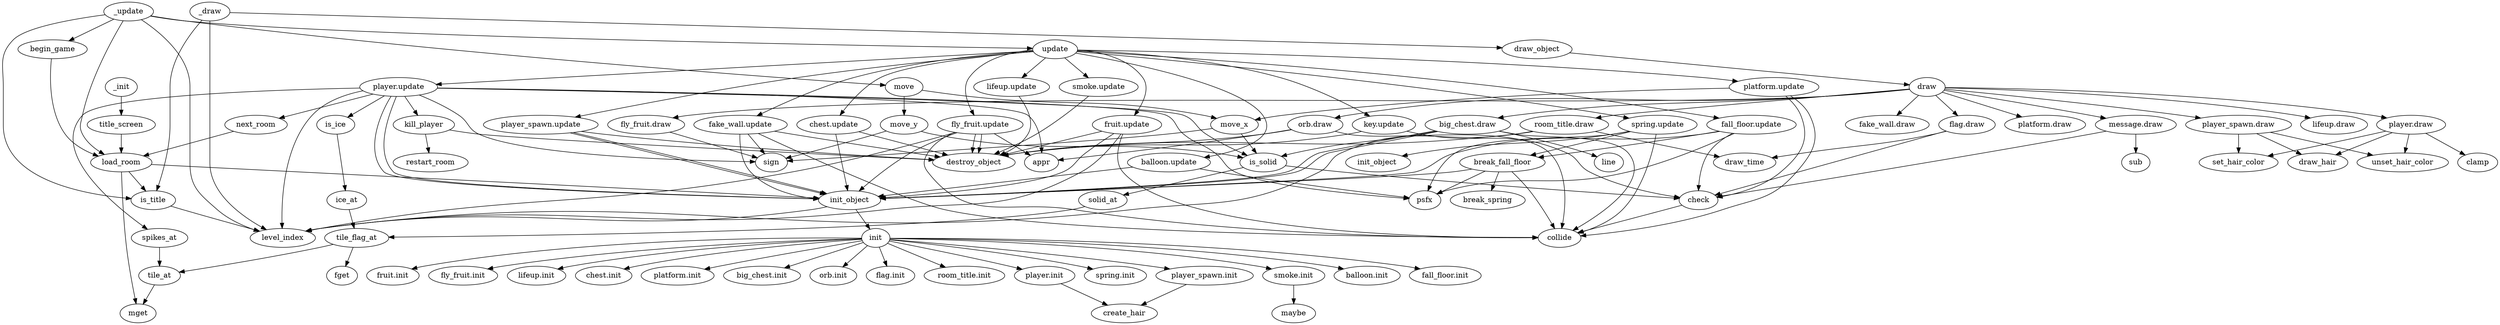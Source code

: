 digraph G {
  K = 0.4

  "_init"
  "title_screen"
  "begin_game"
  "level_index"
  "is_title"
  "player.init"
  "player.update"
  "player.draw"
  "psfx"
  "create_hair"
  "set_hair_color"
  "draw_hair"
  "unset_hair_color"
  "player_spawn.init"
  "player_spawn.update"
  "player_spawn.draw"
  "spring.init"
  "spring.update"
  "break_spring"
  "balloon.init"
  "balloon.update"
  "fall_floor.init"
  "fall_floor.update"
  "break_fall_floor"
  "smoke.init"
  "smoke.update"
  "fruit.init"
  "fruit.update"
  "fly_fruit.init"
  "fly_fruit.update"
  "fly_fruit.draw"
  "lifeup.init"
  "lifeup.update"
  "lifeup.draw"
  "fake_wall.update"
  "fake_wall.draw"
  "key.update"
  "chest.init"
  "chest.update"
  "platform.init"
  "platform.update"
  "platform.draw"
  "message.draw"
  "big_chest.init"
  "big_chest.draw"
  "orb.init"
  "orb.draw"
  "flag.init"
  "flag.draw"
  "room_title.init"
  "room_title.draw"
  "init_object"
  "is_solid"
  "is_ice"
  "collide"
  "check"
  "move"
  "move_x"
  "move_y"
  "destroy_object"
  "kill_player"
  "restart_room"
  "next_room"
  "load_room"
  "_update"
  "_draw"
  "draw_object"
  "draw_time"
  "clamp"
  "appr"
  "sign"
  "maybe"
  "solid_at"
  "ice_at"
  "tile_flag_at"
  "tile_at"
  "spikes_at"
  "init"
  "update"
  "draw"

  "_init" -> "title_screen"
  # "title_screen" -> "add"
  # "title_screen" -> "music"
  "title_screen" -> "load_room"
  # "begin_game" -> "music"
  "begin_game" -> "load_room"
  "is_title" -> "level_index"
  "player.init" -> "create_hair"
  # "player.update" -> "btn"
  "player.update" -> "spikes_at"
  "player.update" -> "kill_player"
  "player.update" -> "is_solid"
  "player.update" -> "is_ice"
  "player.update" -> "init_object"
  "player.update" -> "psfx"
  "player.update" -> "init_object"
  "player.update" -> "appr"
  # "player.update" -> "abs"
  "player.update" -> "sign"
  # "player.update" -> "rnd"
  "player.update" -> "level_index"
  "player.update" -> "next_room"
  "player.draw" -> "clamp"
  "player.draw" -> "set_hair_color"
  "player.draw" -> "draw_hair"
  # "player.draw" -> "spr"
  "player.draw" -> "unset_hair_color"
  # "psfx" -> "sfx"
  # "create_hair" -> "add"
  # "create_hair" -> "max"
  # "create_hair" -> "min"
  # "set_hair_color" -> "pal"
  # "set_hair_color" -> "flr"
  # "draw_hair" -> "btn"
  # "draw_hair" -> "foreach"
  # "draw_hair" -> "circfill"
  # "unset_hair_color" -> "pal"
  # "player_spawn.init" -> "sfx"
  "player_spawn.init" -> "create_hair"
  "player_spawn.update" -> "init_object"
  # "player_spawn.update" -> "sfx"
  "player_spawn.update" -> "destroy_object"
  "player_spawn.update" -> "init_object"
  "player_spawn.draw" -> "set_hair_color"
  "player_spawn.draw" -> "draw_hair"
  # "player_spawn.draw" -> "spr"
  "player_spawn.draw" -> "unset_hair_color"
  "spring.update" -> "collide"
  "spring.update" -> "init_object "
  "spring.update" -> "break_fall_floor"
  "spring.update" -> "psfx"
  # "balloon.init" -> "rnd"
  # "balloon.update" -> "sin"
  "balloon.update" -> "psfx"
  "balloon.update" -> "init_object"
  # "balloon.update" -> "spr"
  "fall_floor.update" -> "check"
  "fall_floor.update" -> "break_fall_floor"
  "fall_floor.update" -> "psfx"
  "fall_floor.update" -> "init_object"
  # "fall_floor.update" -> "spr"
  "break_fall_floor" -> "psfx"
  "break_fall_floor" -> "init_object"
  "break_fall_floor" -> "collide"
  "break_fall_floor" -> "break_spring"
  # "smoke.init" -> "rnd"
  "smoke.init" -> "maybe"
  "smoke.update" -> "destroy_object"
  "fruit.update" -> "collide"
  # "fruit.update" -> "sfx"
  "fruit.update" -> "level_index"
  "fruit.update" -> "init_object"
  "fruit.update" -> "destroy_object"
  # "fruit.update" -> "sin"
  # "fly_fruit.update" -> "sfx"
  "fly_fruit.update" -> "appr"
  "fly_fruit.update" -> "destroy_object"
  # "fly_fruit.update" -> "sin"
  "fly_fruit.update" -> "collide"
  # "fly_fruit.update" -> "sfx"
  "fly_fruit.update" -> "level_index"
  "fly_fruit.update" -> "init_object"
  "fly_fruit.update" -> "destroy_object"
  # "fly_fruit.draw" -> "sin"
  # "fly_fruit.draw" -> "max"
  "fly_fruit.draw" -> "sign"
  # "fly_fruit.draw" -> "spr"
  "lifeup.update" -> "destroy_object"
  # "lifeup.draw" -> "print"
  "fake_wall.update" -> "collide"
  "fake_wall.update" -> "sign"
  # "fake_wall.update" -> "sfx"
  "fake_wall.update" -> "destroy_object"
  "fake_wall.update" -> "init_object"
  # "fake_wall.draw" -> "spr"
  # "key.update" -> "flr"
  # "key.update" -> "sin"
  "key.update" -> "check"
  # "key.update" -> "sfx"
  "key.update" -> "destroy_object"
  # "chest.update" -> "rnd"
  # "chest.update" -> "sfx"
  "chest.update" -> "init_object"
  "chest.update" -> "destroy_object"
  "platform.update" -> "check"
  "platform.update" -> "collide"
  "platform.update" -> "move_x"
  # "platform.draw" -> "spr"
  "message.draw" -> "check"
  # "message.draw" -> "sfx"
  "message.draw" -> "sub"
  # "message.draw" -> "rectfill"
  # "message.draw" -> "print"
  "big_chest.draw" -> "collide"
  "big_chest.draw" -> "is_solid"
  # "big_chest.draw" -> "music"
  # "big_chest.draw" -> "sfx"
  "big_chest.draw" -> "init_object"
  # "big_chest.draw" -> "spr"
  # "big_chest.draw" -> "count"
  # "big_chest.draw" -> "add"
  # "big_chest.draw" -> "rnd"
  "big_chest.draw" -> "init_object"
  # "big_chest.draw" -> "foreach"
  "big_chest.draw" -> "line"
  # "big_chest.draw" -> "min"
  "orb.draw" -> "appr"
  "orb.draw" -> "collide"
  # "orb.draw" -> "sfx"
  "orb.draw" -> "destroy_object"
  # "orb.draw" -> "spr"
  # "orb.draw" -> "circfill"
  # "orb.draw" -> "cos"
  # "orb.draw" -> "sin"
  # "flag.init" -> "count"
  # "flag.draw" -> "spr"
  # "flag.draw" -> "rectfill"
  # "flag.draw" -> "print"
  "flag.draw" -> "draw_time"
  # "flag.draw" -> "print"
  "flag.draw" -> "check"
  # "flag.draw" -> "sfx"
  "room_title.draw" -> "destroy_object"
  # "room_title.draw" -> "rectfill"
  # "room_title.draw" -> "print"
  "room_title.draw" -> "level_index"
  "room_title.draw" -> "draw_time"
  "init_object" -> "level_index"
  # "init_object" -> "add"
  "init_object" -> "init"
  "is_solid" -> "check"
  "is_solid" -> "solid_at"
  "is_ice" -> "ice_at"
  # "collide" -> "count"
  "check" -> "collide"
  # "move" -> "flr"
  "move" -> "move_x"
  "move" -> "move_y"
  "move_x" -> "sign"
  # "move_x" -> "abs"
  "move_x" -> "is_solid"
  "move_y" -> "sign"
  # "move_y" -> "abs"
  "move_y" -> "is_solid"
  # "destroy_object" -> "del"
  # "kill_player" -> "sfx"
  "kill_player" -> "destroy_object"
  # "kill_player" -> "add"
  # "kill_player" -> "sin"
  # "kill_player" -> "cos"
  "kill_player" -> "restart_room"
  # "next_room" -> "music"
  "next_room" -> "load_room"
  # "load_room" -> "foreach"
  "load_room" -> "mget"
  "load_room" -> "init_object"
  "load_room" -> "is_title"
  "_update" -> "level_index"
  # "_update" -> "music"
  # "_update" -> "camera"
  # "_update" -> "rnd"
  "_update" -> "load_room"
  # "_update" -> "foreach"
  "_update" -> "move"
  "_update" -> "update"
  "_update" -> "is_title"
  # "_update" -> "btn"
  # "_update" -> "sfx"
  "_update" -> "begin_game"
  # "_update" -> "del"
  # "_draw" -> "pal"
  # "_draw" -> "rectfill"
  "_draw" -> "is_title"
  # "_draw" -> "foreach"
  # "_draw" -> "rnd"
  # "_draw" -> "map"
  "_draw" -> "draw_object"
  # "_draw" -> "sin"
  # "_draw" -> "min"
  # "_draw" -> "del"
  # "_draw" -> "print"
  "_draw" -> "level_index"
  # "_draw" -> "count"
  # "_draw" -> "abs"
  "draw_object" -> "draw"
  # "draw_object" -> "spr"
  # "draw_time" -> "flr"
  # "draw_time" -> "rectfill"
  # "draw_time" -> "print"
  # "clamp" -> "max"
  # "clamp" -> "min"
  # "appr" -> "max"
  # "appr" -> "min"
  # "maybe" -> "rnd"
  "solid_at" -> "tile_flag_at"
  "ice_at" -> "tile_flag_at"
  # "tile_flag_at" -> "max"
  # "tile_flag_at" -> "flr"
  # "tile_flag_at" -> "min"
  "tile_flag_at" -> "fget"
  "tile_flag_at" -> "tile_at"
  "tile_at" -> "mget"
  # "spikes_at" -> "max"
  # "spikes_at" -> "flr"
  # "spikes_at" -> "min"
  "spikes_at" -> "tile_at"
  "init" -> "player.init"
  "init" -> "player_spawn.init"
  "init" -> "spring.init"
  "init" -> "balloon.init"
  "init" -> "fall_floor.init"
  "init" -> "smoke.init"
  "init" -> "fruit.init"
  "init" -> "fly_fruit.init"
  "init" -> "lifeup.init"
  "init" -> "chest.init"
  "init" -> "platform.init"
  "init" -> "big_chest.init"
  "init" -> "orb.init"
  "init" -> "flag.init"
  "init" -> "room_title.init"
  "update" -> "player.update"
  "update" -> "player_spawn.update"
  "update" -> "spring.update"
  "update" -> "balloon.update"
  "update" -> "fall_floor.update"
  "update" -> "smoke.update"
  "update" -> "fruit.update"
  "update" -> "fly_fruit.update"
  "update" -> "lifeup.update"
  "update" -> "fake_wall.update"
  "update" -> "key.update"
  "update" -> "chest.update"
  "update" -> "platform.update"
  "draw" -> "player.draw"
  "draw" -> "player_spawn.draw"
  "draw" -> "fly_fruit.draw"
  "draw" -> "lifeup.draw"
  "draw" -> "fake_wall.draw"
  "draw" -> "platform.draw"
  "draw" -> "message.draw"
  "draw" -> "big_chest.draw"
  "draw" -> "orb.draw"
  "draw" -> "flag.draw"
  "draw" -> "room_title.draw"
}